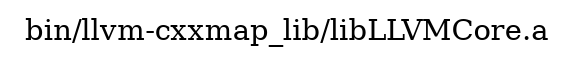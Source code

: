 digraph "bin/llvm-cxxmap_lib/libLLVMCore.a" {
	label="bin/llvm-cxxmap_lib/libLLVMCore.a";
	rankdir="LR"

}
